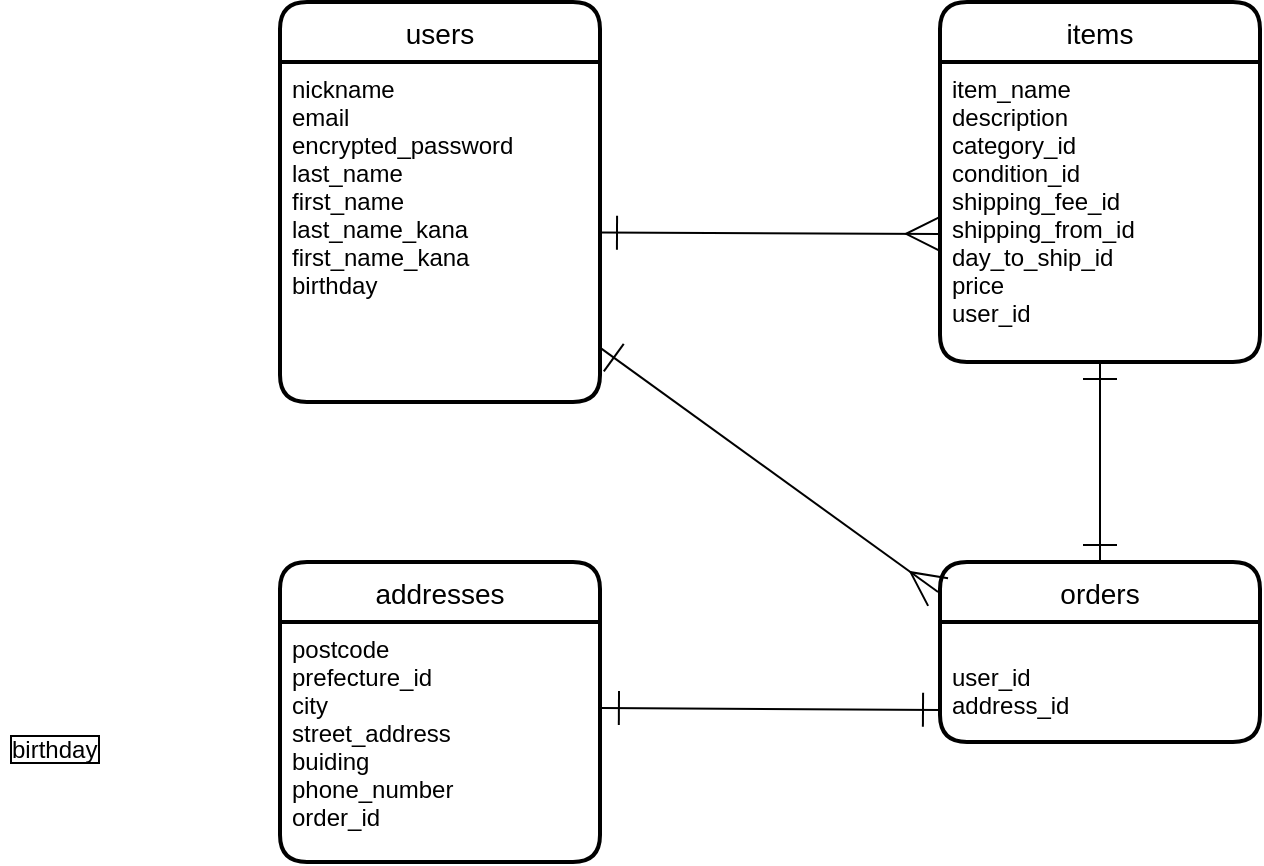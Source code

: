 <mxfile>
    <diagram id="4aUVHC74S00_cO-Cxm-3" name="ページ1">
        <mxGraphModel dx="1432" dy="834" grid="1" gridSize="10" guides="1" tooltips="1" connect="0" arrows="1" fold="1" page="1" pageScale="1" pageWidth="827" pageHeight="1169" math="0" shadow="0">
            <root>
                <mxCell id="0"/>
                <mxCell id="1" parent="0"/>
                <mxCell id="40" value="birthday" style="text;strokeColor=none;fillColor=none;spacingLeft=4;spacingRight=4;overflow=hidden;rotatable=0;points=[[0,0.5],[1,0.5]];portConstraint=eastwest;fontSize=12;labelBorderColor=default;" parent="1" vertex="1">
                    <mxGeometry x="-130" y="430" width="140" height="30" as="geometry"/>
                </mxCell>
                <mxCell id="85" value="users" style="swimlane;childLayout=stackLayout;horizontal=1;startSize=30;horizontalStack=0;rounded=1;fontSize=14;fontStyle=0;strokeWidth=2;resizeParent=0;resizeLast=1;shadow=0;dashed=0;align=center;" vertex="1" parent="1">
                    <mxGeometry x="10" y="70" width="160" height="200" as="geometry"/>
                </mxCell>
                <mxCell id="86" value="nickname&#10;email&#10;encrypted_password&#10;last_name&#10;first_name&#10;last_name_kana&#10;first_name_kana&#10;birthday&#10;" style="align=left;strokeColor=none;fillColor=none;spacingLeft=4;fontSize=12;verticalAlign=top;resizable=0;rotatable=0;part=1;" vertex="1" parent="85">
                    <mxGeometry y="30" width="160" height="170" as="geometry"/>
                </mxCell>
                <mxCell id="103" style="edgeStyle=none;html=1;startArrow=ERone;startFill=0;endArrow=ERone;endFill=0;startSize=15;endSize=15;exitX=1.006;exitY=0.358;exitDx=0;exitDy=0;exitPerimeter=0;entryX=0;entryY=0.733;entryDx=0;entryDy=0;entryPerimeter=0;" edge="1" parent="1" source="90" target="93">
                    <mxGeometry relative="1" as="geometry">
                        <mxPoint x="160" y="423" as="sourcePoint"/>
                        <mxPoint x="336" y="423" as="targetPoint"/>
                    </mxGeometry>
                </mxCell>
                <mxCell id="89" value="addresses" style="swimlane;childLayout=stackLayout;horizontal=1;startSize=30;horizontalStack=0;rounded=1;fontSize=14;fontStyle=0;strokeWidth=2;resizeParent=0;resizeLast=1;shadow=0;dashed=0;align=center;" vertex="1" parent="1">
                    <mxGeometry x="10" y="350" width="160" height="150" as="geometry"/>
                </mxCell>
                <mxCell id="90" value="postcode&#10;prefecture_id&#10;city&#10;street_address&#10;buiding&#10;phone_number&#10;order_id" style="align=left;strokeColor=none;fillColor=none;spacingLeft=4;fontSize=12;verticalAlign=top;resizable=0;rotatable=0;part=1;" vertex="1" parent="89">
                    <mxGeometry y="30" width="160" height="120" as="geometry"/>
                </mxCell>
                <mxCell id="92" value="orders" style="swimlane;childLayout=stackLayout;horizontal=1;startSize=30;horizontalStack=0;rounded=1;fontSize=14;fontStyle=0;strokeWidth=2;resizeParent=0;resizeLast=1;shadow=0;dashed=0;align=center;" vertex="1" parent="1">
                    <mxGeometry x="340" y="350" width="160" height="90" as="geometry"/>
                </mxCell>
                <mxCell id="93" value="&#10;user_id&#10;address_id" style="align=left;strokeColor=none;fillColor=none;spacingLeft=4;fontSize=12;verticalAlign=top;resizable=0;rotatable=0;part=1;" vertex="1" parent="92">
                    <mxGeometry y="30" width="160" height="60" as="geometry"/>
                </mxCell>
                <mxCell id="94" value="items" style="swimlane;childLayout=stackLayout;horizontal=1;startSize=30;horizontalStack=0;rounded=1;fontSize=14;fontStyle=0;strokeWidth=2;resizeParent=0;resizeLast=1;shadow=0;dashed=0;align=center;" vertex="1" parent="1">
                    <mxGeometry x="340" y="70" width="160" height="180" as="geometry"/>
                </mxCell>
                <mxCell id="95" value="item_name&#10;description&#10;category_id&#10;condition_id&#10;shipping_fee_id&#10;shipping_from_id&#10;day_to_ship_id&#10;price&#10;user_id&#10;" style="align=left;strokeColor=none;fillColor=none;spacingLeft=4;fontSize=12;verticalAlign=top;resizable=0;rotatable=0;part=1;" vertex="1" parent="94">
                    <mxGeometry y="30" width="160" height="150" as="geometry"/>
                </mxCell>
                <mxCell id="96" style="edgeStyle=none;html=1;endArrow=ERmany;endFill=0;entryX=0;entryY=0.573;entryDx=0;entryDy=0;entryPerimeter=0;endSize=15;startSize=15;startArrow=ERone;startFill=0;" edge="1" parent="1" source="86" target="95">
                    <mxGeometry relative="1" as="geometry">
                        <mxPoint x="340" y="190" as="targetPoint"/>
                    </mxGeometry>
                </mxCell>
                <mxCell id="99" style="edgeStyle=none;html=1;entryX=-0.006;entryY=0.167;entryDx=0;entryDy=0;entryPerimeter=0;startArrow=ERone;startFill=0;endArrow=ERmany;endFill=0;startSize=15;endSize=15;" edge="1" parent="1" source="86" target="92">
                    <mxGeometry relative="1" as="geometry"/>
                </mxCell>
                <mxCell id="105" style="edgeStyle=none;html=1;startArrow=ERone;startFill=0;endArrow=ERone;endFill=0;startSize=15;endSize=15;" edge="1" parent="1" source="95">
                    <mxGeometry relative="1" as="geometry">
                        <mxPoint x="420" y="350" as="targetPoint"/>
                    </mxGeometry>
                </mxCell>
            </root>
        </mxGraphModel>
    </diagram>
</mxfile>